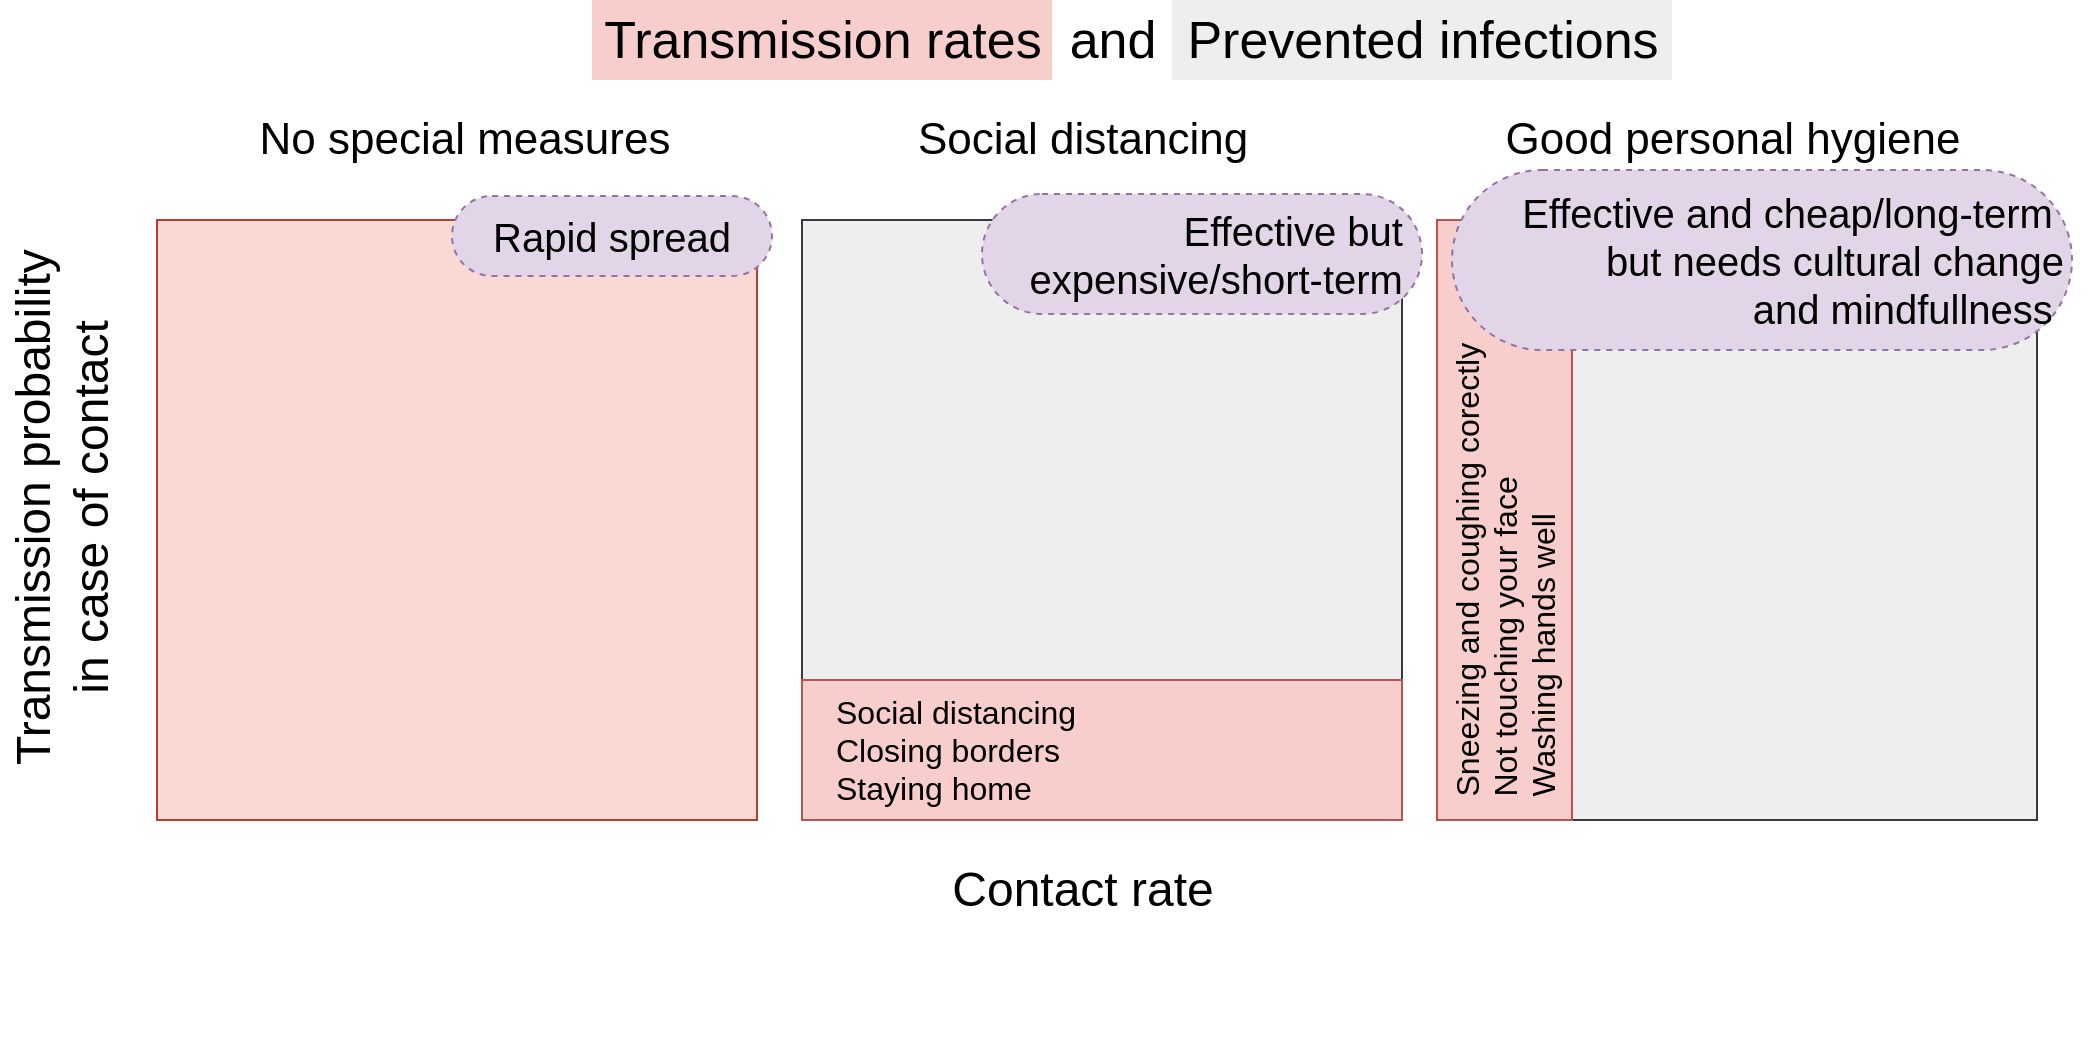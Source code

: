 <mxfile version="12.6.5" type="device"><diagram id="Pi5-j-bc1mwiI-c_zRNi" name="Page-1"><mxGraphModel dx="2142" dy="744" grid="1" gridSize="10" guides="1" tooltips="1" connect="1" arrows="1" fold="1" page="1" pageScale="1" pageWidth="850" pageHeight="1100" math="0" shadow="0"><root><mxCell id="0"/><mxCell id="1" parent="0"/><mxCell id="uewaTQcM06G74aDqtXD3-8" value="&lt;font style=&quot;font-size: 24px&quot;&gt;Transmission probability&lt;br&gt;in case of contact&lt;/font&gt;" style="text;html=1;resizable=0;autosize=1;align=center;verticalAlign=middle;points=[];fillColor=none;strokeColor=none;rounded=0;rotation=270;horizontal=1;fontSize=24;" parent="1" vertex="1"><mxGeometry x="-350" y="224" width="270" height="60" as="geometry"/></mxCell><mxCell id="uewaTQcM06G74aDqtXD3-7" value="Contact rate" style="text;html=1;resizable=0;autosize=1;align=center;verticalAlign=middle;points=[];fillColor=none;strokeColor=none;rounded=0;fontSize=24;" parent="1" vertex="1"><mxGeometry x="220" y="430" width="150" height="30" as="geometry"/></mxCell><mxCell id="ZJsqcStDL7LR3xE-ujo9-1" value="" style="group" vertex="1" connectable="0" parent="1"><mxGeometry x="50" width="540" height="40" as="geometry"/></mxCell><mxCell id="uewaTQcM06G74aDqtXD3-9" value="&lt;font style=&quot;font-size: 26px&quot;&gt;Transmission rates&lt;/font&gt;" style="text;html=1;resizable=0;autosize=1;align=center;verticalAlign=middle;points=[];fillColor=#f8cecc;strokeColor=none;rounded=0;fontSize=26;" parent="ZJsqcStDL7LR3xE-ujo9-1" vertex="1"><mxGeometry width="230" height="40" as="geometry"/></mxCell><mxCell id="EcBoZDMjuDZrdvWXpPBO-24" value="&lt;font style=&quot;font-size: 26px&quot;&gt;Prevented infections&lt;/font&gt;" style="text;html=1;resizable=0;autosize=1;align=center;verticalAlign=middle;points=[];fillColor=#eeeeee;strokeColor=none;rounded=0;fontSize=26;" parent="ZJsqcStDL7LR3xE-ujo9-1" vertex="1"><mxGeometry x="290" width="250" height="40" as="geometry"/></mxCell><mxCell id="EcBoZDMjuDZrdvWXpPBO-26" value="&lt;font style=&quot;font-size: 26px&quot;&gt;and&lt;/font&gt;" style="text;html=1;resizable=0;autosize=1;align=center;verticalAlign=middle;points=[];fillColor=none;strokeColor=none;rounded=0;fontSize=26;" parent="ZJsqcStDL7LR3xE-ujo9-1" vertex="1"><mxGeometry x="230" width="60" height="40" as="geometry"/></mxCell><mxCell id="ZJsqcStDL7LR3xE-ujo9-2" value="" style="group" vertex="1" connectable="0" parent="1"><mxGeometry x="340" y="100" width="462.5" height="310" as="geometry"/></mxCell><mxCell id="uewaTQcM06G74aDqtXD3-5" value="" style="rounded=0;whiteSpace=wrap;html=1;fillColor=#eeeeee;strokeColor=#36393d;rotation=90;" parent="ZJsqcStDL7LR3xE-ujo9-2" vertex="1"><mxGeometry x="132.5" y="10" width="300" height="300" as="geometry"/></mxCell><mxCell id="uewaTQcM06G74aDqtXD3-6" value="" style="rounded=0;whiteSpace=wrap;html=1;fillColor=#f8cecc;strokeColor=#b85450;rotation=90;" parent="ZJsqcStDL7LR3xE-ujo9-2" vertex="1"><mxGeometry x="16.25" y="126.25" width="300" height="67.5" as="geometry"/></mxCell><mxCell id="EcBoZDMjuDZrdvWXpPBO-17" value="Sneezing and coughing corectly&lt;br&gt;Not touching your face&lt;br&gt;Washing hands well" style="text;html=1;resizable=0;autosize=1;align=left;verticalAlign=middle;points=[];fillColor=none;strokeColor=none;rounded=0;rotation=-90;fontSize=16;" parent="ZJsqcStDL7LR3xE-ujo9-2" vertex="1"><mxGeometry x="46.25" y="150" width="240" height="60" as="geometry"/></mxCell><mxCell id="EcBoZDMjuDZrdvWXpPBO-23" value="Effective and cheap/long-term&amp;nbsp;&lt;br style=&quot;font-size: 20px&quot;&gt;but needs cultural change&lt;br&gt;and mindfullness&amp;nbsp;" style="whiteSpace=wrap;html=1;rounded=1;arcSize=50;align=right;verticalAlign=middle;container=1;recursiveResize=0;strokeWidth=1;autosize=1;spacing=4;treeFolding=1;treeMoving=1;dashed=1;fillColor=#e1d5e7;fontSize=20;strokeColor=#9673a6;" parent="ZJsqcStDL7LR3xE-ujo9-2" vertex="1"><mxGeometry x="140" y="-15" width="310" height="90" as="geometry"/></mxCell><mxCell id="ZJsqcStDL7LR3xE-ujo9-3" value="" style="group" vertex="1" connectable="0" parent="1"><mxGeometry x="155" y="99" width="310" height="426" as="geometry"/></mxCell><mxCell id="uewaTQcM06G74aDqtXD3-1" value="" style="rounded=0;whiteSpace=wrap;html=1;fillColor=#eeeeee;strokeColor=#36393d;rotation=-90;" parent="ZJsqcStDL7LR3xE-ujo9-3" vertex="1"><mxGeometry y="11" width="300" height="300" as="geometry"/></mxCell><mxCell id="uewaTQcM06G74aDqtXD3-2" value="" style="rounded=0;whiteSpace=wrap;html=1;fillColor=#f8cecc;strokeColor=#b85450;rotation=-90;" parent="ZJsqcStDL7LR3xE-ujo9-3" vertex="1"><mxGeometry x="115" y="126" width="70" height="300" as="geometry"/></mxCell><mxCell id="EcBoZDMjuDZrdvWXpPBO-11" value="&lt;font style=&quot;font-size: 16px&quot;&gt;Social distancing&lt;br&gt;Closing borders&lt;br&gt;Staying home&lt;br&gt;&lt;/font&gt;" style="text;html=1;resizable=0;autosize=1;align=left;verticalAlign=middle;points=[];fillColor=none;strokeColor=none;rounded=0;fontSize=16;" parent="ZJsqcStDL7LR3xE-ujo9-3" vertex="1"><mxGeometry x="15" y="246" width="140" height="60" as="geometry"/></mxCell><mxCell id="EcBoZDMjuDZrdvWXpPBO-22" value="&lt;font style=&quot;font-size: 20px&quot;&gt;Effective but&amp;nbsp;&lt;br style=&quot;font-size: 20px&quot;&gt;expensive/short-term&amp;nbsp;&lt;br&gt;&lt;/font&gt;" style="whiteSpace=wrap;html=1;rounded=1;arcSize=50;align=right;verticalAlign=middle;container=1;recursiveResize=0;strokeWidth=1;autosize=1;spacing=4;treeFolding=1;treeMoving=1;dashed=1;fillColor=#e1d5e7;fontSize=20;strokeColor=#9673a6;" parent="ZJsqcStDL7LR3xE-ujo9-3" vertex="1"><mxGeometry x="90" y="-2" width="220" height="60" as="geometry"/></mxCell><mxCell id="ZJsqcStDL7LR3xE-ujo9-4" value="" style="group" vertex="1" connectable="0" parent="1"><mxGeometry x="-167.5" y="98" width="307.5" height="312" as="geometry"/></mxCell><mxCell id="EcBoZDMjuDZrdvWXpPBO-12" value="" style="group;rotation=90;fillColor=#f8cecc;strokeColor=#b85450;" parent="ZJsqcStDL7LR3xE-ujo9-4" vertex="1" connectable="0"><mxGeometry y="12" width="300" height="300" as="geometry"/></mxCell><mxCell id="EcBoZDMjuDZrdvWXpPBO-13" value="" style="rounded=0;whiteSpace=wrap;html=1;fillColor=#fad9d5;strokeColor=#ae4132;rotation=90;" parent="EcBoZDMjuDZrdvWXpPBO-12" vertex="1"><mxGeometry width="300" height="300" as="geometry"/></mxCell><mxCell id="EcBoZDMjuDZrdvWXpPBO-20" value="&lt;font style=&quot;font-size: 20px&quot;&gt;Rapid spread&lt;/font&gt;" style="whiteSpace=wrap;html=1;rounded=1;arcSize=50;align=center;verticalAlign=middle;container=1;recursiveResize=0;strokeWidth=1;autosize=1;spacing=4;treeFolding=1;treeMoving=1;dashed=1;fillColor=#e1d5e7;fontSize=20;strokeColor=#9673a6;" parent="ZJsqcStDL7LR3xE-ujo9-4" vertex="1"><mxGeometry x="147.5" width="160" height="40" as="geometry"/></mxCell><mxCell id="ZJsqcStDL7LR3xE-ujo9-6" value="&lt;font style=&quot;font-size: 22px;&quot;&gt;Social distancing&lt;/font&gt;" style="text;html=1;resizable=0;autosize=1;align=center;verticalAlign=middle;points=[];fillColor=none;strokeColor=none;rounded=0;fontSize=22;" vertex="1" parent="1"><mxGeometry x="205" y="55" width="180" height="30" as="geometry"/></mxCell><mxCell id="ZJsqcStDL7LR3xE-ujo9-7" value="&lt;font style=&quot;font-size: 22px&quot;&gt;No special measures&lt;br&gt;&lt;/font&gt;" style="text;html=1;resizable=0;autosize=1;align=center;verticalAlign=middle;points=[];fillColor=none;strokeColor=none;rounded=0;fontSize=22;" vertex="1" parent="1"><mxGeometry x="-123.75" y="55" width="220" height="30" as="geometry"/></mxCell><mxCell id="ZJsqcStDL7LR3xE-ujo9-8" value="&lt;font style=&quot;font-size: 22px&quot;&gt;Good personal hygiene&lt;br&gt;&lt;/font&gt;" style="text;html=1;resizable=0;autosize=1;align=center;verticalAlign=middle;points=[];fillColor=none;strokeColor=none;rounded=0;fontSize=22;" vertex="1" parent="1"><mxGeometry x="500" y="55" width="240" height="30" as="geometry"/></mxCell></root></mxGraphModel></diagram></mxfile>